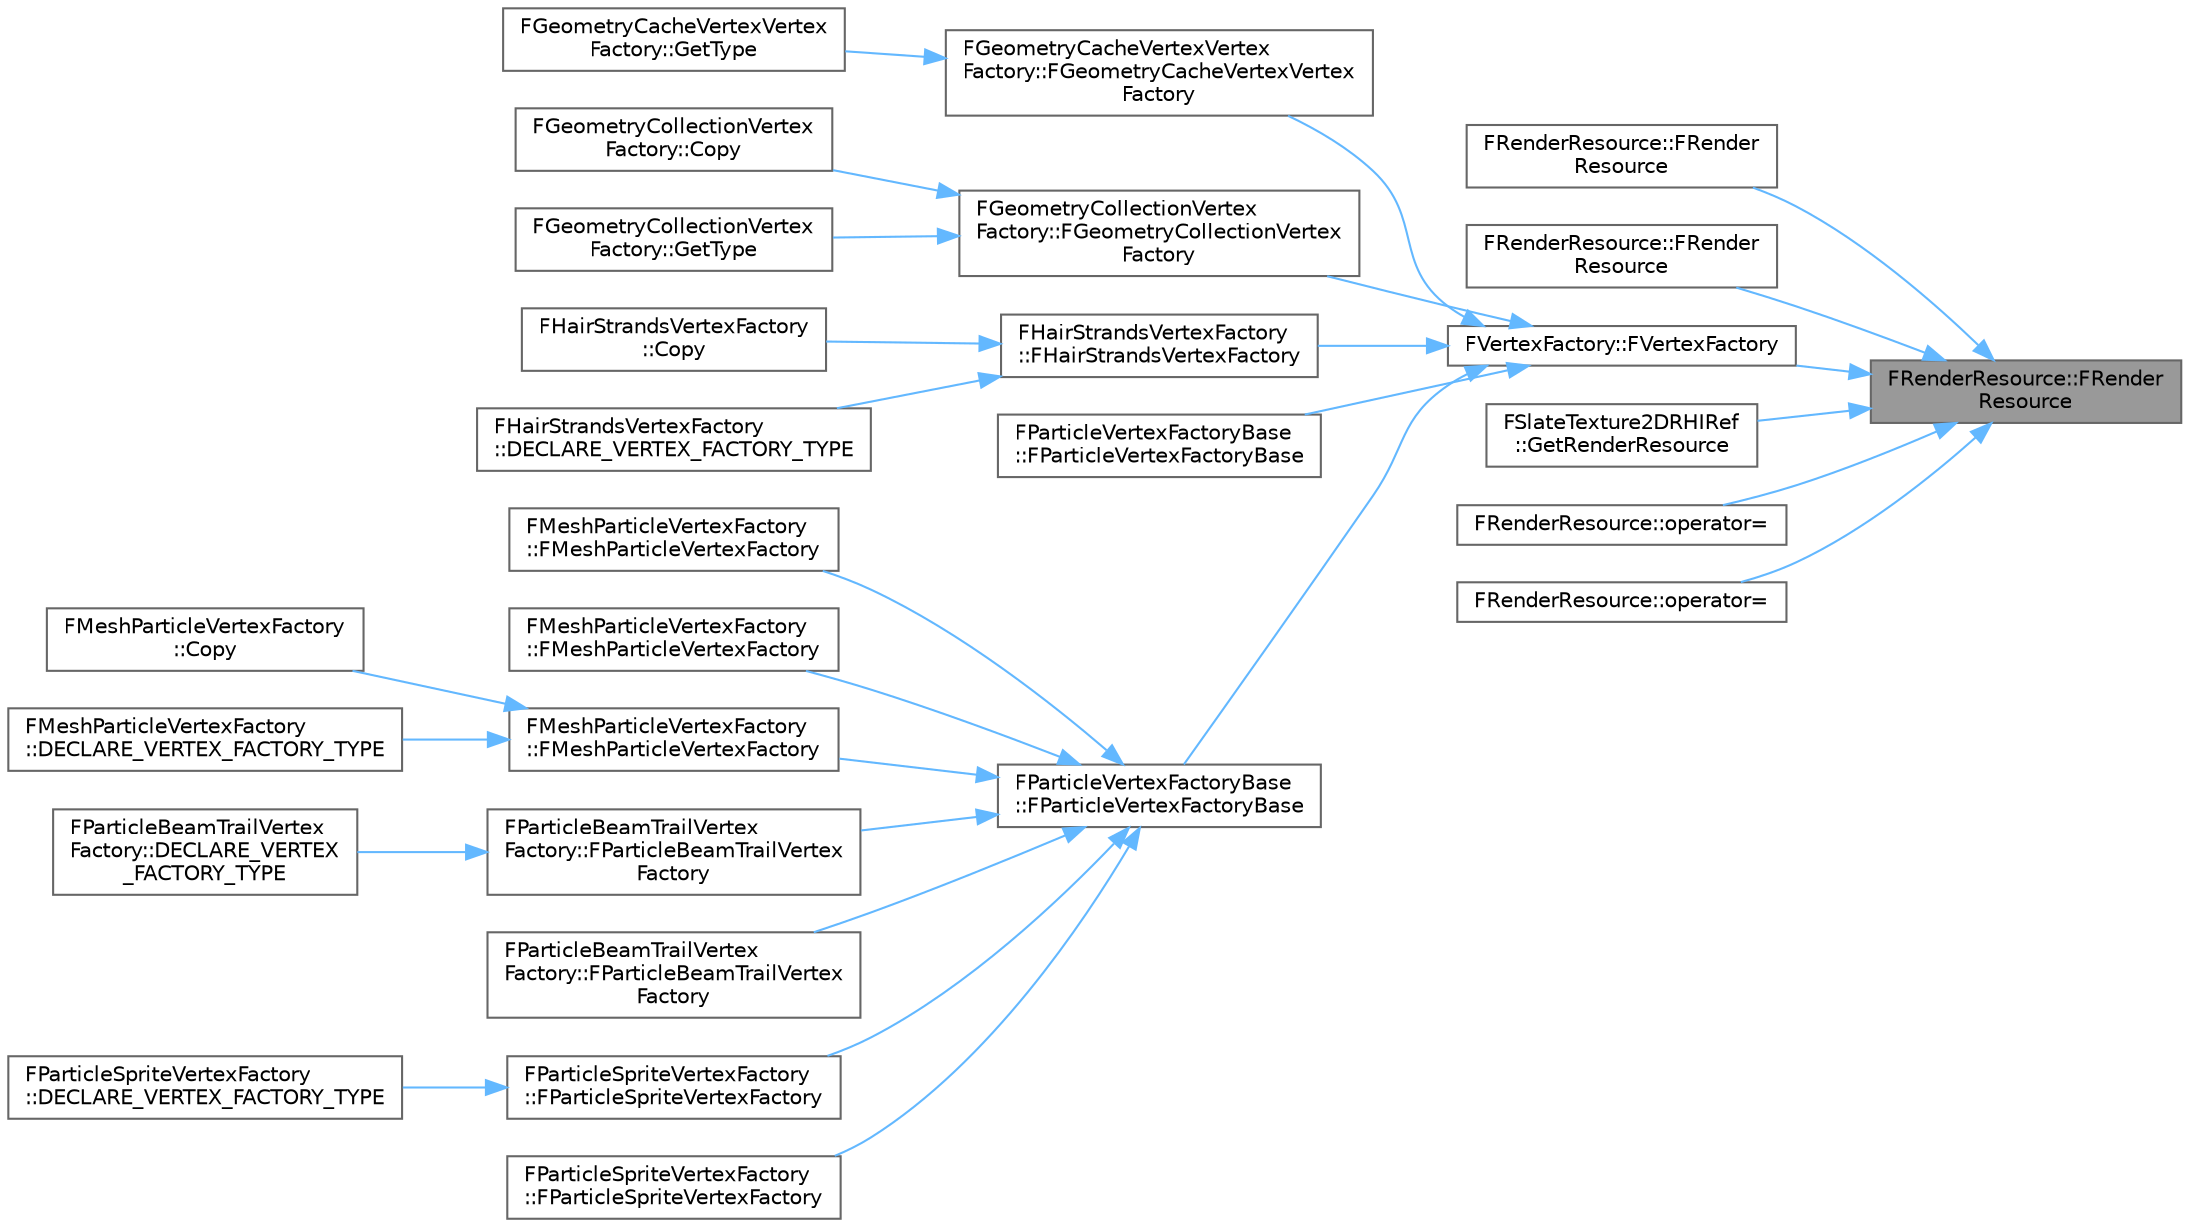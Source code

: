 digraph "FRenderResource::FRenderResource"
{
 // INTERACTIVE_SVG=YES
 // LATEX_PDF_SIZE
  bgcolor="transparent";
  edge [fontname=Helvetica,fontsize=10,labelfontname=Helvetica,labelfontsize=10];
  node [fontname=Helvetica,fontsize=10,shape=box,height=0.2,width=0.4];
  rankdir="RL";
  Node1 [id="Node000001",label="FRenderResource::FRender\lResource",height=0.2,width=0.4,color="gray40", fillcolor="grey60", style="filled", fontcolor="black",tooltip="Default constructor."];
  Node1 -> Node2 [id="edge1_Node000001_Node000002",dir="back",color="steelblue1",style="solid",tooltip=" "];
  Node2 [id="Node000002",label="FRenderResource::FRender\lResource",height=0.2,width=0.4,color="grey40", fillcolor="white", style="filled",URL="$d8/ddf/classFRenderResource.html#a3730a47a2d3e10f0077a71be0acdcff1",tooltip="Misc copy/assignment."];
  Node1 -> Node3 [id="edge2_Node000001_Node000003",dir="back",color="steelblue1",style="solid",tooltip=" "];
  Node3 [id="Node000003",label="FRenderResource::FRender\lResource",height=0.2,width=0.4,color="grey40", fillcolor="white", style="filled",URL="$d8/ddf/classFRenderResource.html#a9202104cc641c44ee4a22e1d7c544209",tooltip=" "];
  Node1 -> Node4 [id="edge3_Node000001_Node000004",dir="back",color="steelblue1",style="solid",tooltip=" "];
  Node4 [id="Node000004",label="FVertexFactory::FVertexFactory",height=0.2,width=0.4,color="grey40", fillcolor="white", style="filled",URL="$da/d03/classFVertexFactory.html#a5f1fac05d0188acdc2cb4a98183f8343",tooltip=" "];
  Node4 -> Node5 [id="edge4_Node000004_Node000005",dir="back",color="steelblue1",style="solid",tooltip=" "];
  Node5 [id="Node000005",label="FGeometryCacheVertexVertex\lFactory::FGeometryCacheVertexVertex\lFactory",height=0.2,width=0.4,color="grey40", fillcolor="white", style="filled",URL="$d7/d73/classFGeometryCacheVertexVertexFactory.html#a251603fc040c9e9542784e904343b469",tooltip=" "];
  Node5 -> Node6 [id="edge5_Node000005_Node000006",dir="back",color="steelblue1",style="solid",tooltip=" "];
  Node6 [id="Node000006",label="FGeometryCacheVertexVertex\lFactory::GetType",height=0.2,width=0.4,color="grey40", fillcolor="white", style="filled",URL="$d7/d73/classFGeometryCacheVertexVertexFactory.html#ad558a5450295d814405b508e138189e2",tooltip=" "];
  Node4 -> Node7 [id="edge6_Node000004_Node000007",dir="back",color="steelblue1",style="solid",tooltip=" "];
  Node7 [id="Node000007",label="FGeometryCollectionVertex\lFactory::FGeometryCollectionVertex\lFactory",height=0.2,width=0.4,color="grey40", fillcolor="white", style="filled",URL="$da/d8d/structFGeometryCollectionVertexFactory.html#af2d9d35a27bc08b0baf0ce75d938b672",tooltip=" "];
  Node7 -> Node8 [id="edge7_Node000007_Node000008",dir="back",color="steelblue1",style="solid",tooltip=" "];
  Node8 [id="Node000008",label="FGeometryCollectionVertex\lFactory::Copy",height=0.2,width=0.4,color="grey40", fillcolor="white", style="filled",URL="$da/d8d/structFGeometryCollectionVertexFactory.html#af0669281475fb1c67f0b0b446ba0f55a",tooltip=" "];
  Node7 -> Node9 [id="edge8_Node000007_Node000009",dir="back",color="steelblue1",style="solid",tooltip=" "];
  Node9 [id="Node000009",label="FGeometryCollectionVertex\lFactory::GetType",height=0.2,width=0.4,color="grey40", fillcolor="white", style="filled",URL="$da/d8d/structFGeometryCollectionVertexFactory.html#a6e6e8fea9e333c003391f8b2263bc51b",tooltip=" "];
  Node4 -> Node10 [id="edge9_Node000004_Node000010",dir="back",color="steelblue1",style="solid",tooltip=" "];
  Node10 [id="Node000010",label="FHairStrandsVertexFactory\l::FHairStrandsVertexFactory",height=0.2,width=0.4,color="grey40", fillcolor="white", style="filled",URL="$df/d0f/classFHairStrandsVertexFactory.html#ab6c62bb701247abce83da7a6fc5c680e",tooltip=" "];
  Node10 -> Node11 [id="edge10_Node000010_Node000011",dir="back",color="steelblue1",style="solid",tooltip=" "];
  Node11 [id="Node000011",label="FHairStrandsVertexFactory\l::Copy",height=0.2,width=0.4,color="grey40", fillcolor="white", style="filled",URL="$df/d0f/classFHairStrandsVertexFactory.html#a8cf96fb526c6e2d30c6bca217b68e145",tooltip="Copy the data from another vertex factory."];
  Node10 -> Node12 [id="edge11_Node000010_Node000012",dir="back",color="steelblue1",style="solid",tooltip=" "];
  Node12 [id="Node000012",label="FHairStrandsVertexFactory\l::DECLARE_VERTEX_FACTORY_TYPE",height=0.2,width=0.4,color="grey40", fillcolor="white", style="filled",URL="$df/d0f/classFHairStrandsVertexFactory.html#ab0c84eefc702fcbdec486c9e987481f7",tooltip=" "];
  Node4 -> Node13 [id="edge12_Node000004_Node000013",dir="back",color="steelblue1",style="solid",tooltip=" "];
  Node13 [id="Node000013",label="FParticleVertexFactoryBase\l::FParticleVertexFactoryBase",height=0.2,width=0.4,color="grey40", fillcolor="white", style="filled",URL="$dc/da5/classFParticleVertexFactoryBase.html#ad4b07fd180280efea5fddc2810d941ca",tooltip="Default constructor."];
  Node4 -> Node14 [id="edge13_Node000004_Node000014",dir="back",color="steelblue1",style="solid",tooltip=" "];
  Node14 [id="Node000014",label="FParticleVertexFactoryBase\l::FParticleVertexFactoryBase",height=0.2,width=0.4,color="grey40", fillcolor="white", style="filled",URL="$dc/da5/classFParticleVertexFactoryBase.html#a295e2cfce05a80badef60f3b9c384f86",tooltip=" "];
  Node14 -> Node15 [id="edge14_Node000014_Node000015",dir="back",color="steelblue1",style="solid",tooltip=" "];
  Node15 [id="Node000015",label="FMeshParticleVertexFactory\l::FMeshParticleVertexFactory",height=0.2,width=0.4,color="grey40", fillcolor="white", style="filled",URL="$d2/d02/classFMeshParticleVertexFactory.html#a1b4aeffeacca3c7f6b8e664bbaa554fe",tooltip=" "];
  Node14 -> Node16 [id="edge15_Node000014_Node000016",dir="back",color="steelblue1",style="solid",tooltip=" "];
  Node16 [id="Node000016",label="FMeshParticleVertexFactory\l::FMeshParticleVertexFactory",height=0.2,width=0.4,color="grey40", fillcolor="white", style="filled",URL="$d2/d02/classFMeshParticleVertexFactory.html#a1b24c3d0b8b7df64fe590ca74d033a64",tooltip="Default constructor."];
  Node14 -> Node17 [id="edge16_Node000014_Node000017",dir="back",color="steelblue1",style="solid",tooltip=" "];
  Node17 [id="Node000017",label="FMeshParticleVertexFactory\l::FMeshParticleVertexFactory",height=0.2,width=0.4,color="grey40", fillcolor="white", style="filled",URL="$d2/d02/classFMeshParticleVertexFactory.html#a232ec46252a279b74d5ec3358cf81d58",tooltip=" "];
  Node17 -> Node18 [id="edge17_Node000017_Node000018",dir="back",color="steelblue1",style="solid",tooltip=" "];
  Node18 [id="Node000018",label="FMeshParticleVertexFactory\l::Copy",height=0.2,width=0.4,color="grey40", fillcolor="white", style="filled",URL="$d2/d02/classFMeshParticleVertexFactory.html#a061f8566396ed1a86a448730e3781a3e",tooltip="Copy the data from another vertex factory."];
  Node17 -> Node19 [id="edge18_Node000017_Node000019",dir="back",color="steelblue1",style="solid",tooltip=" "];
  Node19 [id="Node000019",label="FMeshParticleVertexFactory\l::DECLARE_VERTEX_FACTORY_TYPE",height=0.2,width=0.4,color="grey40", fillcolor="white", style="filled",URL="$d2/d02/classFMeshParticleVertexFactory.html#aaa539bcb29a40e7c6b9260c48a905721",tooltip=" "];
  Node14 -> Node20 [id="edge19_Node000014_Node000020",dir="back",color="steelblue1",style="solid",tooltip=" "];
  Node20 [id="Node000020",label="FParticleBeamTrailVertex\lFactory::FParticleBeamTrailVertex\lFactory",height=0.2,width=0.4,color="grey40", fillcolor="white", style="filled",URL="$d5/d8d/classFParticleBeamTrailVertexFactory.html#ac2186f4acb6a8af69f5e2f05c5ca59e1",tooltip="Default constructor."];
  Node20 -> Node21 [id="edge20_Node000020_Node000021",dir="back",color="steelblue1",style="solid",tooltip=" "];
  Node21 [id="Node000021",label="FParticleBeamTrailVertex\lFactory::DECLARE_VERTEX\l_FACTORY_TYPE",height=0.2,width=0.4,color="grey40", fillcolor="white", style="filled",URL="$d5/d8d/classFParticleBeamTrailVertexFactory.html#a800899fc99a3ad80bf33775146760206",tooltip=" "];
  Node14 -> Node22 [id="edge21_Node000014_Node000022",dir="back",color="steelblue1",style="solid",tooltip=" "];
  Node22 [id="Node000022",label="FParticleBeamTrailVertex\lFactory::FParticleBeamTrailVertex\lFactory",height=0.2,width=0.4,color="grey40", fillcolor="white", style="filled",URL="$d5/d8d/classFParticleBeamTrailVertexFactory.html#a31e88900fca64ff4cfea790bdc253f14",tooltip=" "];
  Node14 -> Node23 [id="edge22_Node000014_Node000023",dir="back",color="steelblue1",style="solid",tooltip=" "];
  Node23 [id="Node000023",label="FParticleSpriteVertexFactory\l::FParticleSpriteVertexFactory",height=0.2,width=0.4,color="grey40", fillcolor="white", style="filled",URL="$dc/d1d/classFParticleSpriteVertexFactory.html#a6044fe711694eb2f4f639a9915510677",tooltip="Default constructor."];
  Node23 -> Node24 [id="edge23_Node000023_Node000024",dir="back",color="steelblue1",style="solid",tooltip=" "];
  Node24 [id="Node000024",label="FParticleSpriteVertexFactory\l::DECLARE_VERTEX_FACTORY_TYPE",height=0.2,width=0.4,color="grey40", fillcolor="white", style="filled",URL="$dc/d1d/classFParticleSpriteVertexFactory.html#af926048bc18f740fad6bb31c9a6440c7",tooltip=" "];
  Node14 -> Node25 [id="edge24_Node000014_Node000025",dir="back",color="steelblue1",style="solid",tooltip=" "];
  Node25 [id="Node000025",label="FParticleSpriteVertexFactory\l::FParticleSpriteVertexFactory",height=0.2,width=0.4,color="grey40", fillcolor="white", style="filled",URL="$dc/d1d/classFParticleSpriteVertexFactory.html#a0a225438708f2b5c95ec8324482fde81",tooltip=" "];
  Node1 -> Node26 [id="edge25_Node000001_Node000026",dir="back",color="steelblue1",style="solid",tooltip=" "];
  Node26 [id="Node000026",label="FSlateTexture2DRHIRef\l::GetRenderResource",height=0.2,width=0.4,color="grey40", fillcolor="white", style="filled",URL="$d1/d45/classFSlateTexture2DRHIRef.html#a2095ab198d124a9a2f0dae1e28b36e62",tooltip="Gets the interface to the underlying render resource (may not always be used)"];
  Node1 -> Node27 [id="edge26_Node000001_Node000027",dir="back",color="steelblue1",style="solid",tooltip=" "];
  Node27 [id="Node000027",label="FRenderResource::operator=",height=0.2,width=0.4,color="grey40", fillcolor="white", style="filled",URL="$d8/ddf/classFRenderResource.html#a33bb25243ec5aafd12087d1ae98682dc",tooltip=" "];
  Node1 -> Node28 [id="edge27_Node000001_Node000028",dir="back",color="steelblue1",style="solid",tooltip=" "];
  Node28 [id="Node000028",label="FRenderResource::operator=",height=0.2,width=0.4,color="grey40", fillcolor="white", style="filled",URL="$d8/ddf/classFRenderResource.html#a19f9b7e83006748309523a80f61422ac",tooltip=" "];
}
